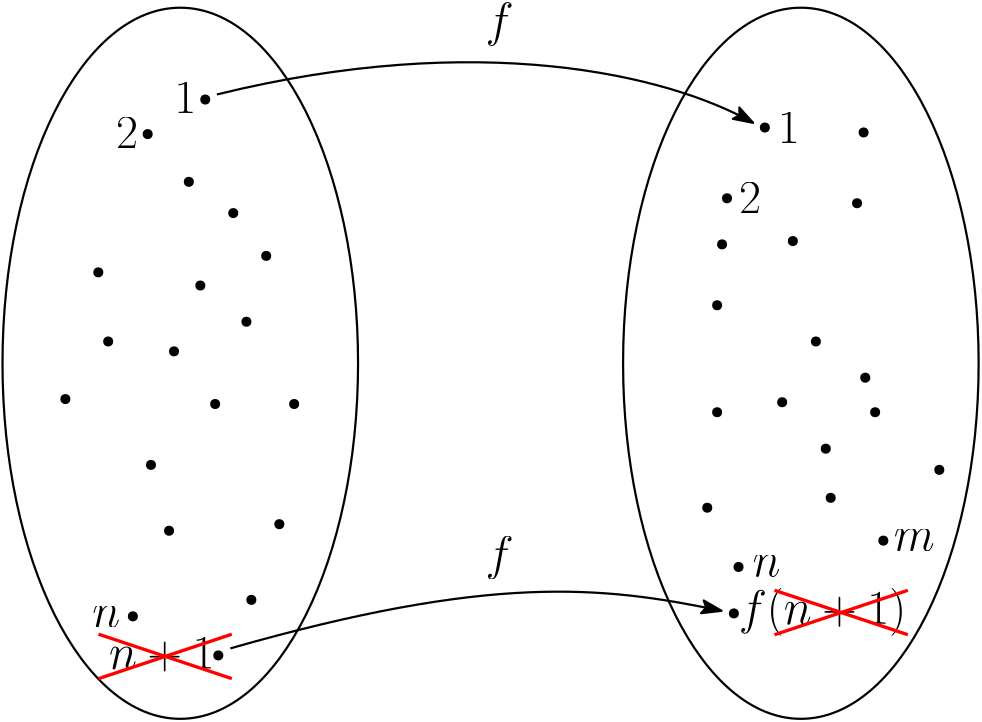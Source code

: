 <?xml version="1.0"?>
<!DOCTYPE ipe SYSTEM "ipe.dtd">
<ipe version="70218" creator="Ipe 7.2.23">
<info created="D:20210223125456" modified="D:20210223145741"/>
<ipestyle name="basic">
<symbol name="arrow/arc(spx)">
<path stroke="sym-stroke" fill="sym-stroke" pen="sym-pen">
0 0 m
-1 0.333 l
-1 -0.333 l
h
</path>
</symbol>
<symbol name="arrow/farc(spx)">
<path stroke="sym-stroke" fill="white" pen="sym-pen">
0 0 m
-1 0.333 l
-1 -0.333 l
h
</path>
</symbol>
<symbol name="arrow/ptarc(spx)">
<path stroke="sym-stroke" fill="sym-stroke" pen="sym-pen">
0 0 m
-1 0.333 l
-0.8 0 l
-1 -0.333 l
h
</path>
</symbol>
<symbol name="arrow/fptarc(spx)">
<path stroke="sym-stroke" fill="white" pen="sym-pen">
0 0 m
-1 0.333 l
-0.8 0 l
-1 -0.333 l
h
</path>
</symbol>
<symbol name="mark/circle(sx)" transformations="translations">
<path fill="sym-stroke">
0.6 0 0 0.6 0 0 e
0.4 0 0 0.4 0 0 e
</path>
</symbol>
<symbol name="mark/disk(sx)" transformations="translations">
<path fill="sym-stroke">
0.6 0 0 0.6 0 0 e
</path>
</symbol>
<symbol name="mark/fdisk(sfx)" transformations="translations">
<group>
<path fill="sym-fill">
0.5 0 0 0.5 0 0 e
</path>
<path fill="sym-stroke" fillrule="eofill">
0.6 0 0 0.6 0 0 e
0.4 0 0 0.4 0 0 e
</path>
</group>
</symbol>
<symbol name="mark/box(sx)" transformations="translations">
<path fill="sym-stroke" fillrule="eofill">
-0.6 -0.6 m
0.6 -0.6 l
0.6 0.6 l
-0.6 0.6 l
h
-0.4 -0.4 m
0.4 -0.4 l
0.4 0.4 l
-0.4 0.4 l
h
</path>
</symbol>
<symbol name="mark/square(sx)" transformations="translations">
<path fill="sym-stroke">
-0.6 -0.6 m
0.6 -0.6 l
0.6 0.6 l
-0.6 0.6 l
h
</path>
</symbol>
<symbol name="mark/fsquare(sfx)" transformations="translations">
<group>
<path fill="sym-fill">
-0.5 -0.5 m
0.5 -0.5 l
0.5 0.5 l
-0.5 0.5 l
h
</path>
<path fill="sym-stroke" fillrule="eofill">
-0.6 -0.6 m
0.6 -0.6 l
0.6 0.6 l
-0.6 0.6 l
h
-0.4 -0.4 m
0.4 -0.4 l
0.4 0.4 l
-0.4 0.4 l
h
</path>
</group>
</symbol>
<symbol name="mark/cross(sx)" transformations="translations">
<group>
<path fill="sym-stroke">
-0.43 -0.57 m
0.57 0.43 l
0.43 0.57 l
-0.57 -0.43 l
h
</path>
<path fill="sym-stroke">
-0.43 0.57 m
0.57 -0.43 l
0.43 -0.57 l
-0.57 0.43 l
h
</path>
</group>
</symbol>
<symbol name="arrow/fnormal(spx)">
<path stroke="sym-stroke" fill="white" pen="sym-pen">
0 0 m
-1 0.333 l
-1 -0.333 l
h
</path>
</symbol>
<symbol name="arrow/pointed(spx)">
<path stroke="sym-stroke" fill="sym-stroke" pen="sym-pen">
0 0 m
-1 0.333 l
-0.8 0 l
-1 -0.333 l
h
</path>
</symbol>
<symbol name="arrow/fpointed(spx)">
<path stroke="sym-stroke" fill="white" pen="sym-pen">
0 0 m
-1 0.333 l
-0.8 0 l
-1 -0.333 l
h
</path>
</symbol>
<symbol name="arrow/linear(spx)">
<path stroke="sym-stroke" pen="sym-pen">
-1 0.333 m
0 0 l
-1 -0.333 l
</path>
</symbol>
<symbol name="arrow/fdouble(spx)">
<path stroke="sym-stroke" fill="white" pen="sym-pen">
0 0 m
-1 0.333 l
-1 -0.333 l
h
-1 0 m
-2 0.333 l
-2 -0.333 l
h
</path>
</symbol>
<symbol name="arrow/double(spx)">
<path stroke="sym-stroke" fill="sym-stroke" pen="sym-pen">
0 0 m
-1 0.333 l
-1 -0.333 l
h
-1 0 m
-2 0.333 l
-2 -0.333 l
h
</path>
</symbol>
<symbol name="arrow/mid-normal(spx)">
<path stroke="sym-stroke" fill="sym-stroke" pen="sym-pen">
0.5 0 m
-0.5 0.333 l
-0.5 -0.333 l
h
</path>
</symbol>
<symbol name="arrow/mid-fnormal(spx)">
<path stroke="sym-stroke" fill="white" pen="sym-pen">
0.5 0 m
-0.5 0.333 l
-0.5 -0.333 l
h
</path>
</symbol>
<symbol name="arrow/mid-pointed(spx)">
<path stroke="sym-stroke" fill="sym-stroke" pen="sym-pen">
0.5 0 m
-0.5 0.333 l
-0.3 0 l
-0.5 -0.333 l
h
</path>
</symbol>
<symbol name="arrow/mid-fpointed(spx)">
<path stroke="sym-stroke" fill="white" pen="sym-pen">
0.5 0 m
-0.5 0.333 l
-0.3 0 l
-0.5 -0.333 l
h
</path>
</symbol>
<symbol name="arrow/mid-double(spx)">
<path stroke="sym-stroke" fill="sym-stroke" pen="sym-pen">
1 0 m
0 0.333 l
0 -0.333 l
h
0 0 m
-1 0.333 l
-1 -0.333 l
h
</path>
</symbol>
<symbol name="arrow/mid-fdouble(spx)">
<path stroke="sym-stroke" fill="white" pen="sym-pen">
1 0 m
0 0.333 l
0 -0.333 l
h
0 0 m
-1 0.333 l
-1 -0.333 l
h
</path>
</symbol>
<anglesize name="22.5 deg" value="22.5"/>
<anglesize name="30 deg" value="30"/>
<anglesize name="45 deg" value="45"/>
<anglesize name="60 deg" value="60"/>
<anglesize name="90 deg" value="90"/>
<arrowsize name="large" value="10"/>
<arrowsize name="small" value="5"/>
<arrowsize name="tiny" value="3"/>
<color name="blue" value="0 0 1"/>
<color name="brown" value="0.647 0.165 0.165"/>
<color name="darkblue" value="0 0 0.545"/>
<color name="darkcyan" value="0 0.545 0.545"/>
<color name="darkgray" value="0.663"/>
<color name="darkgreen" value="0 0.392 0"/>
<color name="darkmagenta" value="0.545 0 0.545"/>
<color name="darkorange" value="1 0.549 0"/>
<color name="darkred" value="0.545 0 0"/>
<color name="gold" value="1 0.843 0"/>
<color name="gray" value="0.745"/>
<color name="green" value="0 1 0"/>
<color name="lightblue" value="0.678 0.847 0.902"/>
<color name="lightcyan" value="0.878 1 1"/>
<color name="lightgray" value="0.827"/>
<color name="lightgreen" value="0.565 0.933 0.565"/>
<color name="lightyellow" value="1 1 0.878"/>
<color name="navy" value="0 0 0.502"/>
<color name="orange" value="1 0.647 0"/>
<color name="pink" value="1 0.753 0.796"/>
<color name="purple" value="0.627 0.125 0.941"/>
<color name="red" value="1 0 0"/>
<color name="seagreen" value="0.18 0.545 0.341"/>
<color name="turquoise" value="0.251 0.878 0.816"/>
<color name="violet" value="0.933 0.51 0.933"/>
<color name="yellow" value="1 1 0"/>
<dashstyle name="dash dot dotted" value="[4 2 1 2 1 2] 0"/>
<dashstyle name="dash dotted" value="[4 2 1 2] 0"/>
<dashstyle name="dashed" value="[4] 0"/>
<dashstyle name="dotted" value="[1 3] 0"/>
<gridsize name="10 pts (~3.5 mm)" value="10"/>
<gridsize name="14 pts (~5 mm)" value="14"/>
<gridsize name="16 pts (~6 mm)" value="16"/>
<gridsize name="20 pts (~7 mm)" value="20"/>
<gridsize name="28 pts (~10 mm)" value="28"/>
<gridsize name="32 pts (~12 mm)" value="32"/>
<gridsize name="4 pts" value="4"/>
<gridsize name="56 pts (~20 mm)" value="56"/>
<gridsize name="8 pts (~3 mm)" value="8"/>
<opacity name="10%" value="0.1"/>
<opacity name="30%" value="0.3"/>
<opacity name="50%" value="0.5"/>
<opacity name="75%" value="0.75"/>
<pen name="fat" value="1.2"/>
<pen name="heavier" value="0.8"/>
<pen name="ultrafat" value="2"/>
<symbolsize name="large" value="5"/>
<symbolsize name="small" value="2"/>
<symbolsize name="tiny" value="1.1"/>
<textsize name="Huge" value="\Huge"/>
<textsize name="LARGE" value="\LARGE"/>
<textsize name="Large" value="\Large"/>
<textsize name="footnote" value="\footnotesize"/>
<textsize name="huge" value="\huge"/>
<textsize name="large" value="\large"/>
<textsize name="small" value="\small"/>
<textsize name="tiny" value="\tiny"/>
<textstyle name="center" begin="\begin{center}" end="\end{center}"/>
<textstyle name="item" begin="\begin{itemize}\item{}" end="\end{itemize}"/>
<textstyle name="itemize" begin="\begin{itemize}" end="\end{itemize}"/>
<tiling name="falling" angle="-60" step="4" width="1"/>
<tiling name="rising" angle="30" step="4" width="1"/>
</ipestyle>
<page>
<layer name="alpha"/>
<view layers="alpha" active="alpha"/>
<path layer="alpha" matrix="1 0 0 1 0.592498 0" stroke="black" pen="heavier">
64 0 0 128 128 576 e
</path>
<path matrix="1 0 0 1 32 0" stroke="black" pen="heavier">
64 0 0 128 320 576 e
</path>
<use name="mark/disk(sx)" pos="131.668 641.32" size="normal" stroke="black"/>
<use name="mark/disk(sx)" pos="135.816 603.993" size="normal" stroke="black"/>
<use name="mark/disk(sx)" pos="141.148 561.333" size="normal" stroke="black"/>
<use name="mark/disk(sx)" pos="124.558 515.71" size="normal" stroke="black"/>
<use name="mark/disk(sx)" pos="111.523 484.9" size="normal" stroke="black"/>
<use matrix="1 0 0 1 3.50989 3.69961" name="mark/disk(sx)" pos="138.778 467.125" size="normal" stroke="black"/>
<use name="mark/disk(sx)" pos="164.256 518.08" size="normal" stroke="black"/>
<use name="mark/disk(sx)" pos="169.588 561.333" size="normal" stroke="black"/>
<use name="mark/disk(sx)" pos="118.041 539.41" size="normal" stroke="black"/>
<use name="mark/disk(sx)" pos="87.231 563.11" size="normal" stroke="black"/>
<use name="mark/disk(sx)" pos="99.0809 608.733" size="normal" stroke="black"/>
<use name="mark/disk(sx)" pos="147.666 630.063" size="normal" stroke="black"/>
<use name="mark/disk(sx)" pos="159.516 614.658" size="normal" stroke="black"/>
<use name="mark/disk(sx)" pos="152.406 590.958" size="normal" stroke="black"/>
<use name="mark/disk(sx)" pos="102.636 583.848" size="normal" stroke="black"/>
<use name="mark/disk(sx)" pos="116.856 658.502" size="normal" stroke="black"/>
<use name="mark/disk(sx)" pos="325.415 635.395" size="normal" stroke="black"/>
<use name="mark/disk(sx)" pos="321.86 596.883" size="normal" stroke="black"/>
<use name="mark/disk(sx)" pos="357.41 583.848" size="normal" stroke="black"/>
<use name="mark/disk(sx)" pos="372.223 633.617" size="normal" stroke="black"/>
<use name="mark/disk(sx)" pos="339.043 660.872" size="normal" stroke="black"/>
<use name="mark/disk(sx)" pos="374.593 659.095" size="normal" stroke="black"/>
<use name="mark/disk(sx)" pos="349.115 619.99" size="normal" stroke="black"/>
<use name="mark/disk(sx)" pos="375.185 570.813" size="normal" stroke="black"/>
<use matrix="1 0 0 1 0 14.1381" name="mark/disk(sx)" pos="360.965 531.115" size="normal" stroke="black"/>
<use name="mark/disk(sx)" pos="318.305 524.005" size="normal" stroke="black"/>
<use matrix="1 0 0 1 3.64855 0.456069" name="mark/disk(sx)" pos="324.23 485.493" size="normal" stroke="black"/>
<use matrix="1 0 0 1 -16.8746 77.0757" name="mark/disk(sx)" pos="362.15 484.9" size="normal" stroke="black"/>
<use name="mark/disk(sx)" pos="401.848 537.633" size="normal" stroke="black"/>
<use name="mark/disk(sx)" pos="362.743 527.56" size="normal" stroke="black"/>
<use name="mark/disk(sx)" pos="329.563 502.675" size="normal" stroke="black"/>
<use name="mark/disk(sx)" pos="381.703 512.155" size="normal" stroke="black"/>
<use name="mark/disk(sx)" pos="378.74 558.37" size="normal" stroke="black"/>
<use name="mark/disk(sx)" pos="321.86 558.37" size="normal" stroke="black"/>
<use name="mark/disk(sx)" pos="126.336 580.293" size="normal" stroke="black"/>
<use name="mark/disk(sx)" pos="137.593 670.945" size="normal" stroke="black"/>
<use name="mark/disk(sx)" pos="154.183 490.825" size="normal" stroke="black"/>
<use name="mark/disk(sx)" pos="323.638 618.805" size="normal" stroke="black"/>
<path stroke="black" pen="heavier" arrow="pointed/normal">
141.775 672.772 m
236 696
304 680
334.798 662.58 c
</path>
<text transformations="translations" pos="238.432 693.825" stroke="black" type="label" width="15.344" height="11.953" depth="3.35" valign="baseline" size="LARGE">$f$
</text>
<text matrix="1 0 0 1 -1.60105 -5.92388" transformations="translations" pos="128 672" stroke="black" type="label" width="7.895" height="11.097" depth="0" valign="baseline" size="LARGE" style="math">1</text>
<text matrix="1 0 0 1 -2.56168 -6.5643" transformations="translations" pos="108 660" stroke="black" type="label" width="7.895" height="11.097" depth="0" valign="baseline" size="LARGE" style="math">2</text>
<text matrix="1 0 0 1 -11.9358 -5.26581" transformations="translations" pos="108.871 486.406" stroke="black" type="label" width="10.062" height="7.412" depth="0" valign="baseline" size="LARGE" style="math">n</text>
<text matrix="1 0 0 1 -18.6188 -0.296324" transformations="translations" pos="121.509 466.396" stroke="black" type="label" width="43.198" height="11.1" depth="1.09" valign="baseline" size="LARGE">$n+1$
</text>
<text matrix="1 0 0 1 215.656 -16.733" transformations="translations" pos="128 672" stroke="black" type="label" width="7.895" height="11.097" depth="0" valign="baseline" size="LARGE" style="math">1</text>
<text matrix="1 0 0 1 221.721 -30.0737" transformations="translations" pos="108 660" stroke="black" type="label" width="7.895" height="11.097" depth="0" valign="baseline" size="LARGE" style="math">2</text>
<text matrix="1 0 0 1 225.677 12.9767" transformations="translations" pos="108.871 486.406" stroke="black" type="label" width="10.062" height="7.412" depth="0" valign="baseline" size="LARGE" style="math">n</text>
<text matrix="1 0 0 1 -4.5637 0" transformations="translations" pos="334.172 482.267" stroke="black" type="label" width="65.538" height="12.896" depth="4.29" valign="baseline" size="LARGE">$f(n+1)$
</text>
<path stroke="black" pen="heavier" arrow="pointed/normal">
146.617 473.363 m
240 500
280 496
323.417 486.883 c
</path>
<text matrix="1 0 0 1 -0.00018097 -192.026" transformations="translations" pos="238.432 693.825" stroke="black" type="label" width="15.344" height="11.953" depth="3.35" valign="baseline" size="LARGE">$f$
</text>
<group matrix="1 0 0 1 -12.8597 46.4719">
<path stroke="red" pen="fat">
112 432 m
160 416 l
</path>
<path stroke="red" pen="fat">
160 432 m
112 416 l
</path>
</group>
<group matrix="1 0 0 1 230.502 62.2707">
<path stroke="red" pen="fat">
112 432 m
160 416 l
</path>
<path stroke="red" pen="fat">
160 432 m
112 416 l
</path>
</group>
<text matrix="1 0 0 1 -6.51748 -4.73999" transformations="translations" pos="391.997 513.458" stroke="black" type="label" width="19.942" height="7.412" depth="0" valign="baseline" size="LARGE">$m$
</text>
</page>
</ipe>
